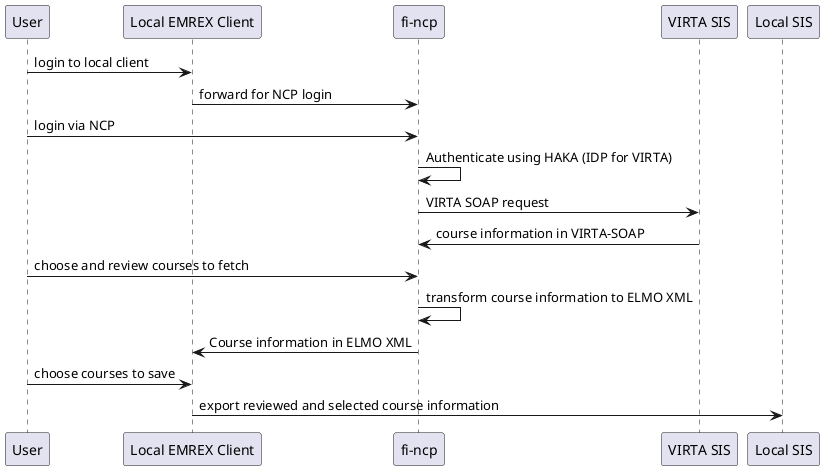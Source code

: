@startuml
"User"                  -> "Local EMREX Client" : login to local client
"Local EMREX Client"    -> "fi-ncp" : forward for NCP login
"User"                  -> "fi-ncp" : login via NCP
"fi-ncp"                -> "fi-ncp" : Authenticate using HAKA (IDP for VIRTA)
"fi-ncp"                -> "VIRTA SIS" : VIRTA SOAP request
"VIRTA SIS"             -> "fi-ncp" : course information in VIRTA-SOAP
"User"                  -> "fi-ncp" : choose and review courses to fetch
"fi-ncp"                -> "fi-ncp" : transform course information to ELMO XML
"fi-ncp"                -> "Local EMREX Client" : Course information in ELMO XML
"User"                  -> "Local EMREX Client" : choose courses to save
"Local EMREX Client"    -> "Local SIS" : export reviewed and selected course information
@enduml
